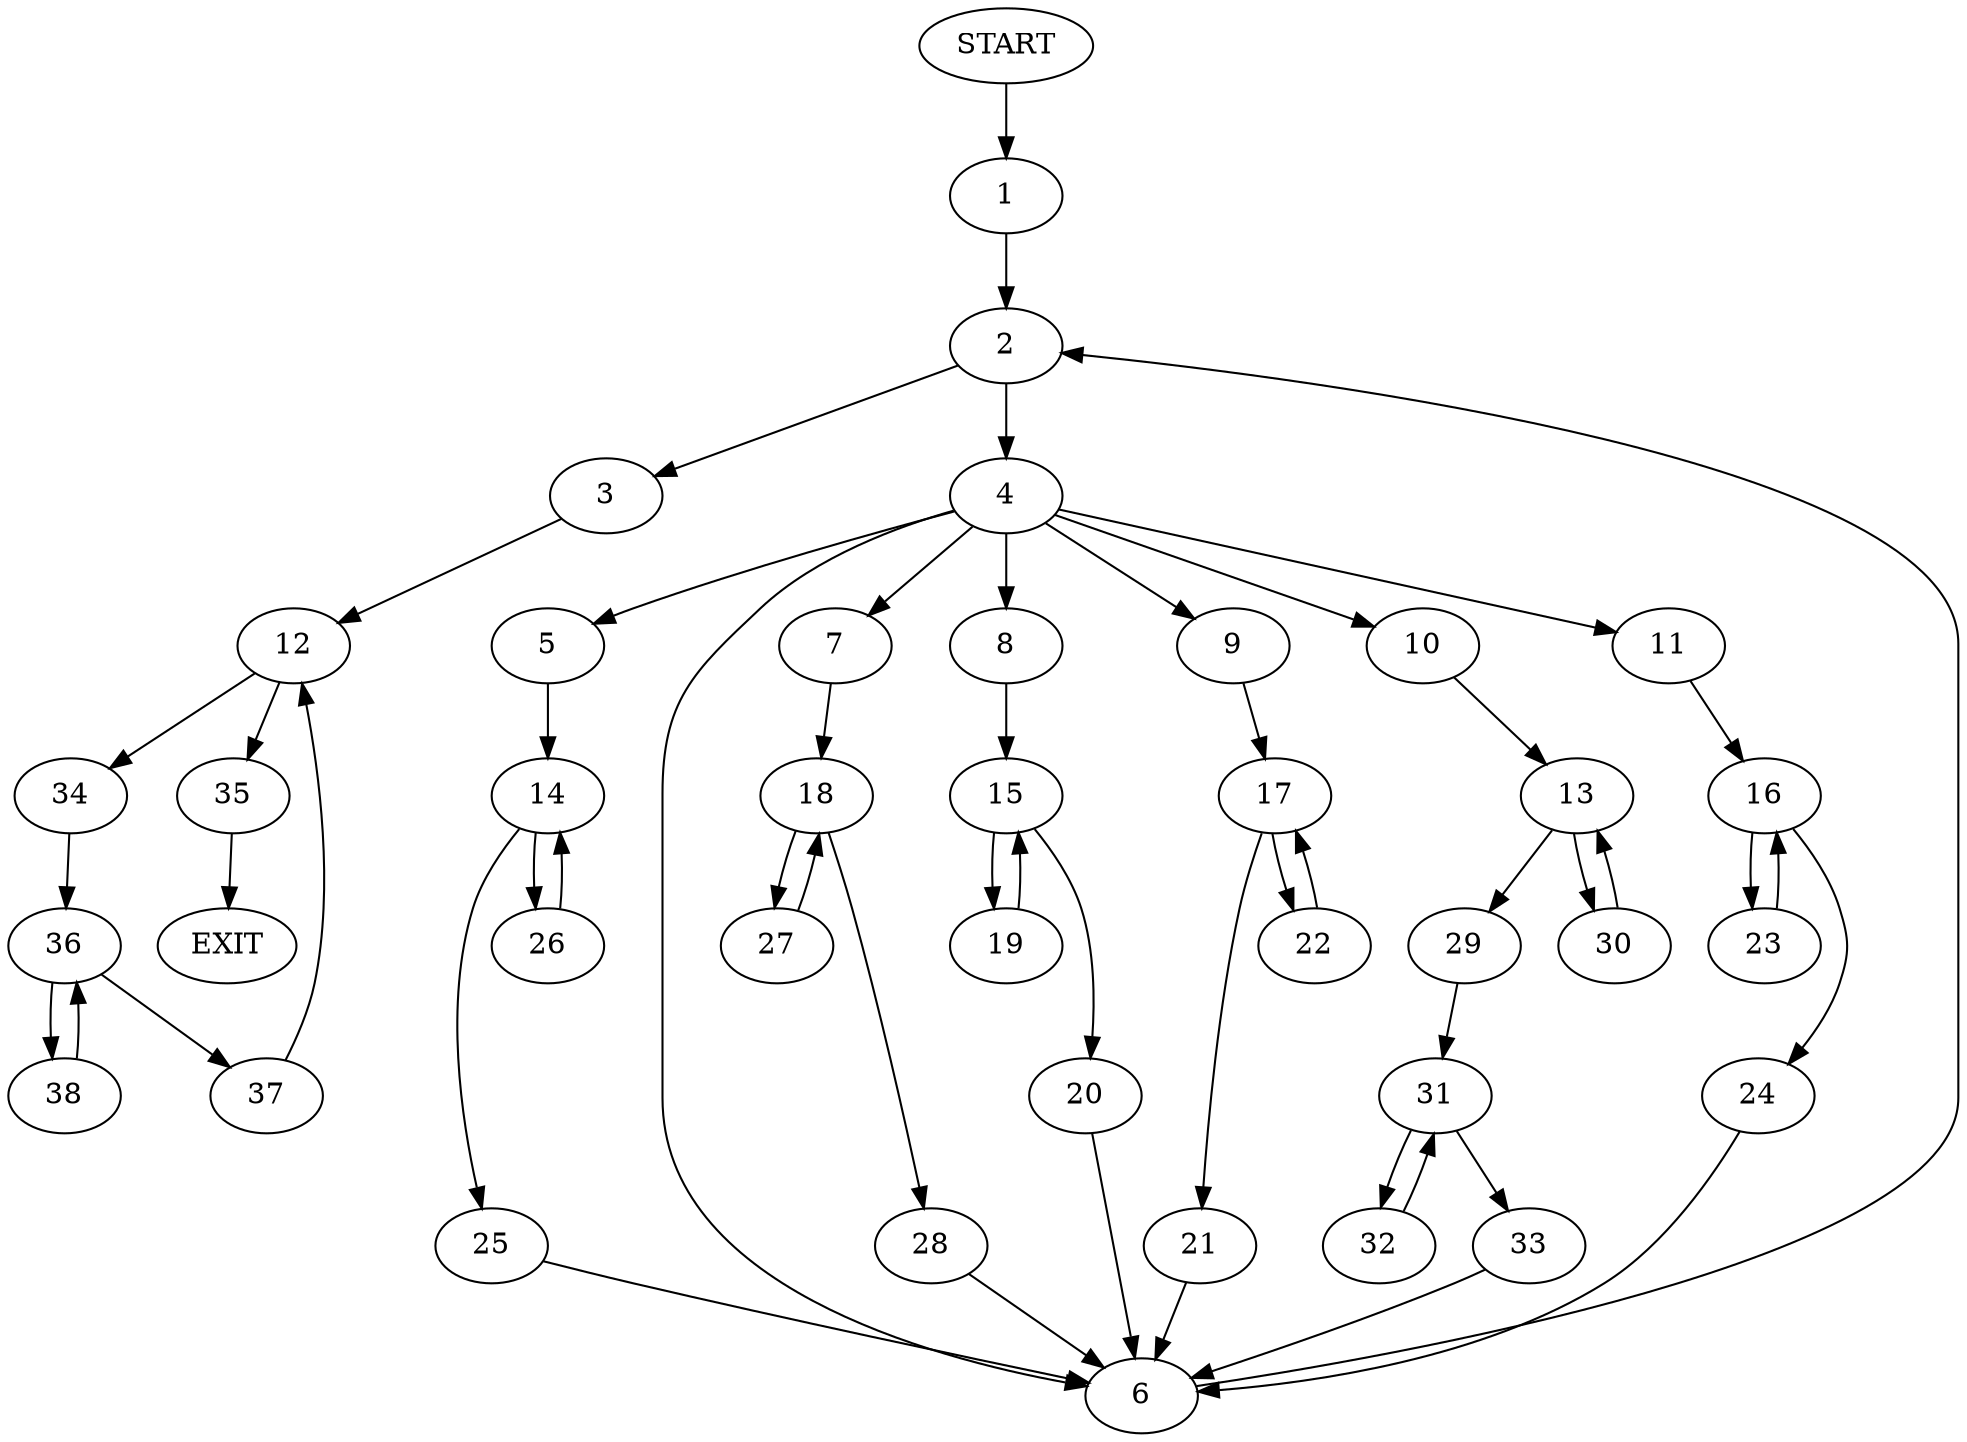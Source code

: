digraph {
0 [label="START"]
39 [label="EXIT"]
0 -> 1
1 -> 2
2 -> 3
2 -> 4
4 -> 5
4 -> 6
4 -> 7
4 -> 8
4 -> 9
4 -> 10
4 -> 11
3 -> 12
10 -> 13
5 -> 14
8 -> 15
11 -> 16
9 -> 17
7 -> 18
6 -> 2
15 -> 19
15 -> 20
19 -> 15
20 -> 6
17 -> 21
17 -> 22
22 -> 17
21 -> 6
16 -> 23
16 -> 24
24 -> 6
23 -> 16
14 -> 25
14 -> 26
26 -> 14
25 -> 6
18 -> 27
18 -> 28
28 -> 6
27 -> 18
13 -> 29
13 -> 30
30 -> 13
29 -> 31
31 -> 32
31 -> 33
33 -> 6
32 -> 31
12 -> 34
12 -> 35
34 -> 36
35 -> 39
36 -> 37
36 -> 38
37 -> 12
38 -> 36
}
